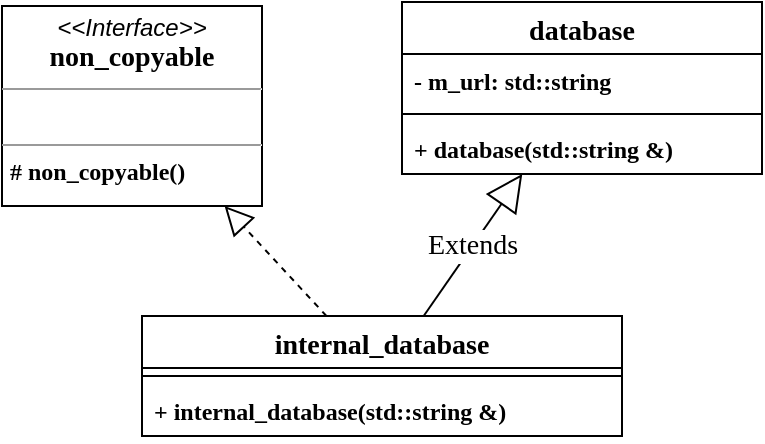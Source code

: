 <mxfile version="11.3.0" type="device" pages="1"><diagram id="bEs9Vqer7dY2WbjI-V6j" name="Student"><mxGraphModel dx="1936" dy="806" grid="1" gridSize="10" guides="1" tooltips="1" connect="1" arrows="1" fold="1" page="1" pageScale="1" pageWidth="850" pageHeight="1100" math="0" shadow="0"><root><mxCell id="YujzgZ1mHPAPgYaoi1NN-0"/><mxCell id="YujzgZ1mHPAPgYaoi1NN-1" parent="YujzgZ1mHPAPgYaoi1NN-0"/><mxCell id="HLYVqZ-ml7zwbhF3SHTb-8" value="database" style="swimlane;fontStyle=1;align=center;verticalAlign=middle;childLayout=stackLayout;horizontal=1;startSize=26;horizontalStack=0;resizeParent=1;resizeParentMax=0;resizeLast=0;collapsible=1;marginBottom=0;fontFamily=Consolas;fontSize=14;" parent="YujzgZ1mHPAPgYaoi1NN-1" vertex="1"><mxGeometry x="-380" y="57" width="180" height="86" as="geometry"/></mxCell><mxCell id="HLYVqZ-ml7zwbhF3SHTb-9" value="- m_url: std::string" style="text;strokeColor=none;fillColor=none;align=left;verticalAlign=top;spacingLeft=4;spacingRight=4;overflow=hidden;rotatable=0;points=[[0,0.5],[1,0.5]];portConstraint=eastwest;fontFamily=Consolas;fontStyle=1" parent="HLYVqZ-ml7zwbhF3SHTb-8" vertex="1"><mxGeometry y="26" width="180" height="26" as="geometry"/></mxCell><mxCell id="HLYVqZ-ml7zwbhF3SHTb-10" value="" style="line;strokeWidth=1;fillColor=none;align=left;verticalAlign=middle;spacingTop=-1;spacingLeft=3;spacingRight=3;rotatable=0;labelPosition=right;points=[];portConstraint=eastwest;fontFamily=Consolas;" parent="HLYVqZ-ml7zwbhF3SHTb-8" vertex="1"><mxGeometry y="52" width="180" height="8" as="geometry"/></mxCell><mxCell id="HLYVqZ-ml7zwbhF3SHTb-17" value="+ database(std::string &amp;)" style="text;strokeColor=none;fillColor=none;align=left;verticalAlign=top;spacingLeft=4;spacingRight=4;overflow=hidden;rotatable=0;points=[[0,0.5],[1,0.5]];portConstraint=eastwest;fontFamily=Consolas;fontStyle=1" parent="HLYVqZ-ml7zwbhF3SHTb-8" vertex="1"><mxGeometry y="60" width="180" height="26" as="geometry"/></mxCell><mxCell id="u7lPuOm9EtKYwjXB6Cdq-0" value="internal_database" style="swimlane;fontStyle=1;align=center;verticalAlign=middle;childLayout=stackLayout;horizontal=1;startSize=26;horizontalStack=0;resizeParent=1;resizeParentMax=0;resizeLast=0;collapsible=1;marginBottom=0;fontFamily=Consolas;fontSize=14;" parent="YujzgZ1mHPAPgYaoi1NN-1" vertex="1"><mxGeometry x="-510" y="214" width="240" height="60" as="geometry"/></mxCell><mxCell id="u7lPuOm9EtKYwjXB6Cdq-3" value="" style="line;strokeWidth=1;fillColor=none;align=left;verticalAlign=middle;spacingTop=-1;spacingLeft=3;spacingRight=3;rotatable=0;labelPosition=right;points=[];portConstraint=eastwest;fontFamily=Consolas;" parent="u7lPuOm9EtKYwjXB6Cdq-0" vertex="1"><mxGeometry y="26" width="240" height="8" as="geometry"/></mxCell><mxCell id="u7lPuOm9EtKYwjXB6Cdq-5" value="+ internal_database(std::string &amp;)" style="text;strokeColor=none;fillColor=none;align=left;verticalAlign=top;spacingLeft=4;spacingRight=4;overflow=hidden;rotatable=0;points=[[0,0.5],[1,0.5]];portConstraint=eastwest;fontFamily=Consolas;fontStyle=1" parent="u7lPuOm9EtKYwjXB6Cdq-0" vertex="1"><mxGeometry y="34" width="240" height="26" as="geometry"/></mxCell><mxCell id="u7lPuOm9EtKYwjXB6Cdq-7" value="Extends" style="endArrow=block;endSize=16;endFill=0;html=1;fontFamily=Consolas;fontSize=14;" parent="YujzgZ1mHPAPgYaoi1NN-1" source="u7lPuOm9EtKYwjXB6Cdq-0" target="HLYVqZ-ml7zwbhF3SHTb-8" edge="1"><mxGeometry width="160" relative="1" as="geometry"><mxPoint x="-471.82" y="369.5" as="sourcePoint"/><mxPoint x="-573.906" y="221.5" as="targetPoint"/></mxGeometry></mxCell><mxCell id="u7lPuOm9EtKYwjXB6Cdq-8" value="" style="endArrow=block;dashed=1;endFill=0;endSize=12;html=1;" parent="YujzgZ1mHPAPgYaoi1NN-1" source="u7lPuOm9EtKYwjXB6Cdq-0" target="f6iWHo_--PKm-hmR2-Rj-0" edge="1"><mxGeometry width="160" relative="1" as="geometry"><mxPoint x="-730" y="290" as="sourcePoint"/><mxPoint x="-650" y="290" as="targetPoint"/></mxGeometry></mxCell><mxCell id="f6iWHo_--PKm-hmR2-Rj-0" value="&lt;p style=&quot;margin: 0px ; margin-top: 4px ; text-align: center&quot;&gt;&lt;i&gt;&amp;lt;&amp;lt;Interface&amp;gt;&amp;gt;&lt;/i&gt;&lt;br&gt;&lt;span style=&quot;font-family: &amp;#34;consolas&amp;#34; ; font-size: 14px ; font-weight: 700&quot;&gt;non_copyable&lt;/span&gt;&lt;br&gt;&lt;/p&gt;&lt;hr size=&quot;1&quot;&gt;&lt;p style=&quot;margin: 0px ; margin-left: 4px&quot;&gt;&lt;br&gt;&lt;/p&gt;&lt;hr size=&quot;1&quot;&gt;&lt;p style=&quot;margin: 0px ; margin-left: 4px&quot;&gt;&lt;span style=&quot;font-family: &amp;#34;consolas&amp;#34; ; font-weight: 700&quot;&gt;# non_copyable()&lt;/span&gt;&lt;br&gt;&lt;/p&gt;" style="verticalAlign=top;align=left;overflow=fill;fontSize=12;fontFamily=Helvetica;html=1;" vertex="1" parent="YujzgZ1mHPAPgYaoi1NN-1"><mxGeometry x="-580" y="59" width="130" height="100" as="geometry"/></mxCell></root></mxGraphModel></diagram></mxfile>
